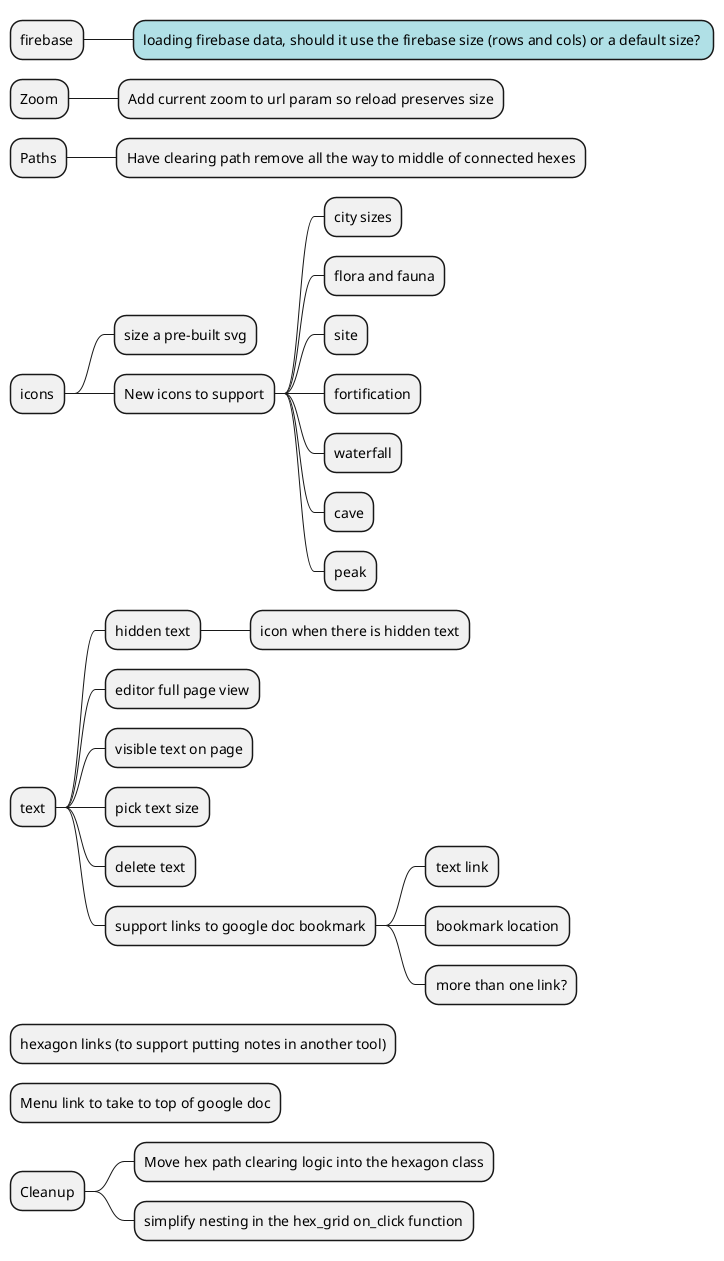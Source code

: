 @startmindmap

<style>
  MindmapDiagram {

    .bug {
      BackgroundColor: Crimson
      FontColor: White
    }

    .question {
      BackgroundColor: PowderBlue
    }

    .ready {
      BackgroundColor: YellowGreen
      FontColor: Black
    }

    .report {
      BackgroundColor: SlateGrey
      FontColor: White
    }

    .backlog * {
      BackgroundColor: Ivory
      FontColor: Grey
      LineColor: Lavender
    }

    .hold * {
      BackgroundColor: GoldenRod
      FontColor: Black
    }

    .priority {
      BackgroundColor: MediumVioletRed
      FontColor: White
    }

    .info * {
      BackgroundColor: LemonChiffon
    }
  }
</style>

* firebase
** loading firebase data, should it use the firebase size (rows and cols) or a default size? <<question>>

* Zoom
** Add current zoom to url param so reload preserves size

* Paths
** Have clearing path remove all the way to middle of connected hexes

* icons
** size a pre-built svg
** New icons to support
*** city sizes
*** flora and fauna
*** site
*** fortification
*** waterfall
*** cave
*** peak

* text
** hidden text
*** icon when there is hidden text
** editor full page view
** visible text on page
** pick text size
** delete text
** support links to google doc bookmark
*** text link
*** bookmark location
*** more than one link?

* hexagon links (to support putting notes in another tool)
* Menu link to take to top of google doc

* Cleanup
** Move hex path clearing logic into the hexagon class
** simplify nesting in the hex_grid on_click function

@endmindmap